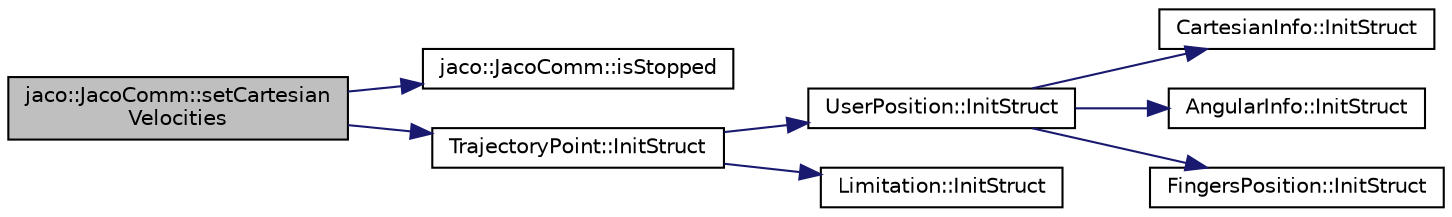 digraph "jaco::JacoComm::setCartesianVelocities"
{
  edge [fontname="Helvetica",fontsize="10",labelfontname="Helvetica",labelfontsize="10"];
  node [fontname="Helvetica",fontsize="10",shape=record];
  rankdir="LR";
  Node1 [label="jaco::JacoComm::setCartesian\lVelocities",height=0.2,width=0.4,color="black", fillcolor="grey75", style="filled", fontcolor="black"];
  Node1 -> Node2 [color="midnightblue",fontsize="10",style="solid"];
  Node2 [label="jaco::JacoComm::isStopped",height=0.2,width=0.4,color="black", fillcolor="white", style="filled",URL="$classjaco_1_1_jaco_comm.html#a872b8033cda5a9fe4ccdca2e89aa03d1"];
  Node1 -> Node3 [color="midnightblue",fontsize="10",style="solid"];
  Node3 [label="TrajectoryPoint::InitStruct",height=0.2,width=0.4,color="black", fillcolor="white", style="filled",URL="$struct_trajectory_point.html#a1a9f12ad88f5011c6a4644792fa67f99"];
  Node3 -> Node4 [color="midnightblue",fontsize="10",style="solid"];
  Node4 [label="UserPosition::InitStruct",height=0.2,width=0.4,color="black", fillcolor="white", style="filled",URL="$struct_user_position.html#ad682f9be07fa2307028f86624ded2958"];
  Node4 -> Node5 [color="midnightblue",fontsize="10",style="solid"];
  Node5 [label="CartesianInfo::InitStruct",height=0.2,width=0.4,color="black", fillcolor="white", style="filled",URL="$struct_cartesian_info.html#a6d47623939d86124525ab4c8f7a2b8e9"];
  Node4 -> Node6 [color="midnightblue",fontsize="10",style="solid"];
  Node6 [label="AngularInfo::InitStruct",height=0.2,width=0.4,color="black", fillcolor="white", style="filled",URL="$struct_angular_info.html#a092156b3e0e6cb657ed4bb2f6b15a9f0"];
  Node4 -> Node7 [color="midnightblue",fontsize="10",style="solid"];
  Node7 [label="FingersPosition::InitStruct",height=0.2,width=0.4,color="black", fillcolor="white", style="filled",URL="$struct_fingers_position.html#a2d958923675995d54d56e59f8549495d"];
  Node3 -> Node8 [color="midnightblue",fontsize="10",style="solid"];
  Node8 [label="Limitation::InitStruct",height=0.2,width=0.4,color="black", fillcolor="white", style="filled",URL="$struct_limitation.html#a098f4ee5d0eb6baf844ff3164f1a20f6"];
}
